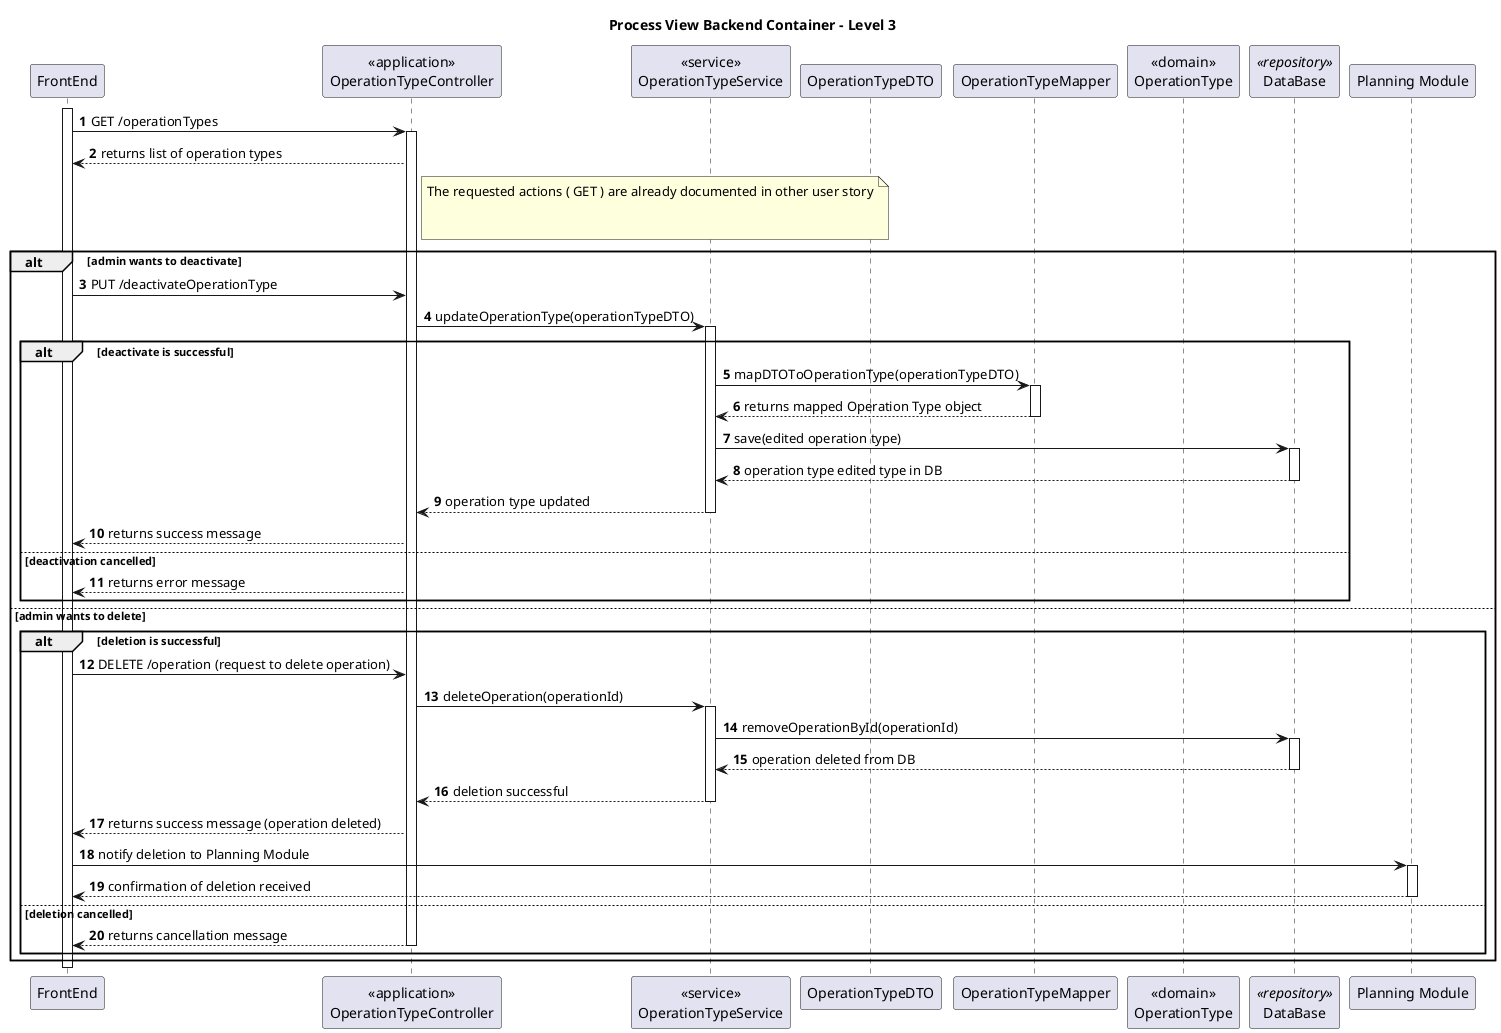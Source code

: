 ﻿@startuml
'https://plantuml.com/sequence-diagram

autonumber

participant "FrontEnd" as sys
participant "<<application>>\nOperationTypeController" as ctrl
participant "<<service>>\nOperationTypeService" as serv
participant "OperationTypeDTO" as dto
participant "OperationTypeMapper" as map
participant "<<domain>>\nOperationType" as operation
participant "DataBase" as repo <<repository>>
participant "Planning Module" as planning

title Process View Backend Container - Level 3

activate sys


sys -> ctrl : GET /operationTypes 

activate ctrl

ctrl --> sys: returns list of operation types


note right of ctrl
  The requested actions ( GET ) are already documented in other user story


end note





deactivate repo


deactivate serv


alt admin wants to deactivate

sys -> ctrl : PUT /deactivateOperationType

ctrl -> serv: updateOperationType(operationTypeDTO)

activate serv

alt deactivate is successful

    serv -> map: mapDTOToOperationType(operationTypeDTO)

    activate map

    map --> serv: returns mapped Operation Type object

    deactivate map

    serv -> repo: save(edited operation type)

    activate repo

    repo --> serv: operation type edited type in DB

    deactivate repo

    serv --> ctrl: operation type updated

    deactivate serv

    ctrl --> sys: returns success message

else deactivation cancelled

    ctrl --> sys: returns error message

end

else admin wants to delete

alt deletion is successful

sys -> ctrl : DELETE /operation (request to delete operation)

    ctrl -> serv: deleteOperation(operationId)

    activate serv

    serv -> repo: removeOperationById(operationId)

    activate repo

    repo --> serv: operation deleted from DB

    deactivate repo

    serv --> ctrl: deletion successful

    deactivate serv

    ctrl --> sys: returns success message (operation deleted)

    sys -> planning: notify deletion to Planning Module

    activate planning

    planning --> sys: confirmation of deletion received

    deactivate planning

else deletion cancelled

    ctrl --> sys: returns cancellation message

    deactivate ctrl

end
end
deactivate sys
deactivate ctrl

@enduml
